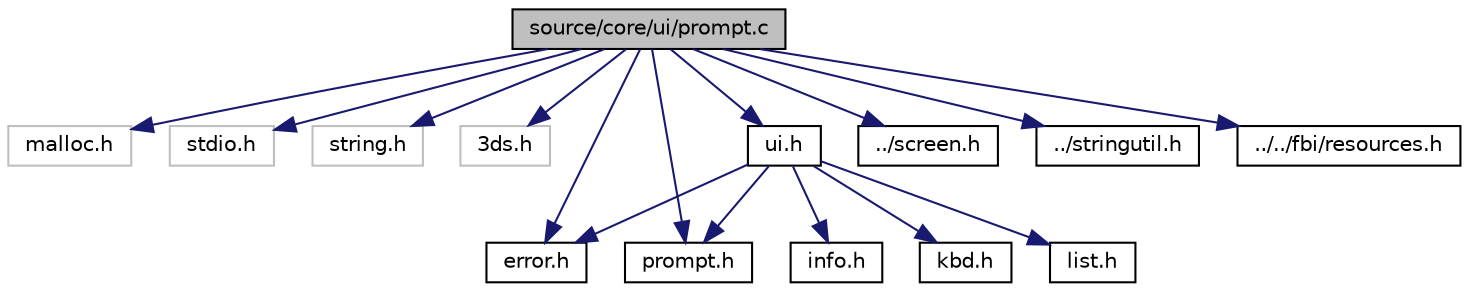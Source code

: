 digraph "source/core/ui/prompt.c"
{
  edge [fontname="Helvetica",fontsize="10",labelfontname="Helvetica",labelfontsize="10"];
  node [fontname="Helvetica",fontsize="10",shape=record];
  Node1 [label="source/core/ui/prompt.c",height=0.2,width=0.4,color="black", fillcolor="grey75", style="filled" fontcolor="black"];
  Node1 -> Node2 [color="midnightblue",fontsize="10",style="solid",fontname="Helvetica"];
  Node2 [label="malloc.h",height=0.2,width=0.4,color="grey75", fillcolor="white", style="filled"];
  Node1 -> Node3 [color="midnightblue",fontsize="10",style="solid",fontname="Helvetica"];
  Node3 [label="stdio.h",height=0.2,width=0.4,color="grey75", fillcolor="white", style="filled"];
  Node1 -> Node4 [color="midnightblue",fontsize="10",style="solid",fontname="Helvetica"];
  Node4 [label="string.h",height=0.2,width=0.4,color="grey75", fillcolor="white", style="filled"];
  Node1 -> Node5 [color="midnightblue",fontsize="10",style="solid",fontname="Helvetica"];
  Node5 [label="3ds.h",height=0.2,width=0.4,color="grey75", fillcolor="white", style="filled"];
  Node1 -> Node6 [color="midnightblue",fontsize="10",style="solid",fontname="Helvetica"];
  Node6 [label="error.h",height=0.2,width=0.4,color="black", fillcolor="white", style="filled",URL="$ui_2error_8h.html"];
  Node1 -> Node7 [color="midnightblue",fontsize="10",style="solid",fontname="Helvetica"];
  Node7 [label="prompt.h",height=0.2,width=0.4,color="black", fillcolor="white", style="filled",URL="$prompt_8h.html"];
  Node1 -> Node8 [color="midnightblue",fontsize="10",style="solid",fontname="Helvetica"];
  Node8 [label="ui.h",height=0.2,width=0.4,color="black", fillcolor="white", style="filled",URL="$ui_8h.html"];
  Node8 -> Node6 [color="midnightblue",fontsize="10",style="solid",fontname="Helvetica"];
  Node8 -> Node9 [color="midnightblue",fontsize="10",style="solid",fontname="Helvetica"];
  Node9 [label="info.h",height=0.2,width=0.4,color="black", fillcolor="white", style="filled",URL="$info_8h.html"];
  Node8 -> Node10 [color="midnightblue",fontsize="10",style="solid",fontname="Helvetica"];
  Node10 [label="kbd.h",height=0.2,width=0.4,color="black", fillcolor="white", style="filled",URL="$kbd_8h.html"];
  Node8 -> Node11 [color="midnightblue",fontsize="10",style="solid",fontname="Helvetica"];
  Node11 [label="list.h",height=0.2,width=0.4,color="black", fillcolor="white", style="filled",URL="$list_8h.html"];
  Node8 -> Node7 [color="midnightblue",fontsize="10",style="solid",fontname="Helvetica"];
  Node1 -> Node12 [color="midnightblue",fontsize="10",style="solid",fontname="Helvetica"];
  Node12 [label="../screen.h",height=0.2,width=0.4,color="black", fillcolor="white", style="filled",URL="$screen_8h.html"];
  Node1 -> Node13 [color="midnightblue",fontsize="10",style="solid",fontname="Helvetica"];
  Node13 [label="../stringutil.h",height=0.2,width=0.4,color="black", fillcolor="white", style="filled",URL="$stringutil_8h.html"];
  Node1 -> Node14 [color="midnightblue",fontsize="10",style="solid",fontname="Helvetica"];
  Node14 [label="../../fbi/resources.h",height=0.2,width=0.4,color="black", fillcolor="white", style="filled",URL="$resources_8h.html"];
}
